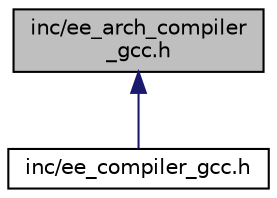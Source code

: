 digraph "inc/ee_arch_compiler_gcc.h"
{
 // LATEX_PDF_SIZE
  edge [fontname="Helvetica",fontsize="10",labelfontname="Helvetica",labelfontsize="10"];
  node [fontname="Helvetica",fontsize="10",shape=record];
  Node1 [label="inc/ee_arch_compiler\l_gcc.h",height=0.2,width=0.4,color="black", fillcolor="grey75", style="filled", fontcolor="black",tooltip="Common GCC Compilers Definitions."];
  Node1 -> Node2 [dir="back",color="midnightblue",fontsize="10",style="solid",fontname="Helvetica"];
  Node2 [label="inc/ee_compiler_gcc.h",height=0.2,width=0.4,color="black", fillcolor="white", style="filled",URL="$ee__compiler__gcc_8h.html",tooltip="Common GCC Compilers Definitions."];
}
